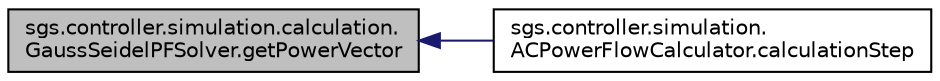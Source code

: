 digraph "sgs.controller.simulation.calculation.GaussSeidelPFSolver.getPowerVector"
{
  edge [fontname="Helvetica",fontsize="10",labelfontname="Helvetica",labelfontsize="10"];
  node [fontname="Helvetica",fontsize="10",shape=record];
  rankdir="LR";
  Node1 [label="sgs.controller.simulation.calculation.\lGaussSeidelPFSolver.getPowerVector",height=0.2,width=0.4,color="black", fillcolor="grey75", style="filled" fontcolor="black"];
  Node1 -> Node2 [dir="back",color="midnightblue",fontsize="10",style="solid",fontname="Helvetica"];
  Node2 [label="sgs.controller.simulation.\lACPowerFlowCalculator.calculationStep",height=0.2,width=0.4,color="black", fillcolor="white", style="filled",URL="$classsgs_1_1controller_1_1simulation_1_1_a_c_power_flow_calculator.html#a1569a315894a8199f05fb3095766df45"];
}
